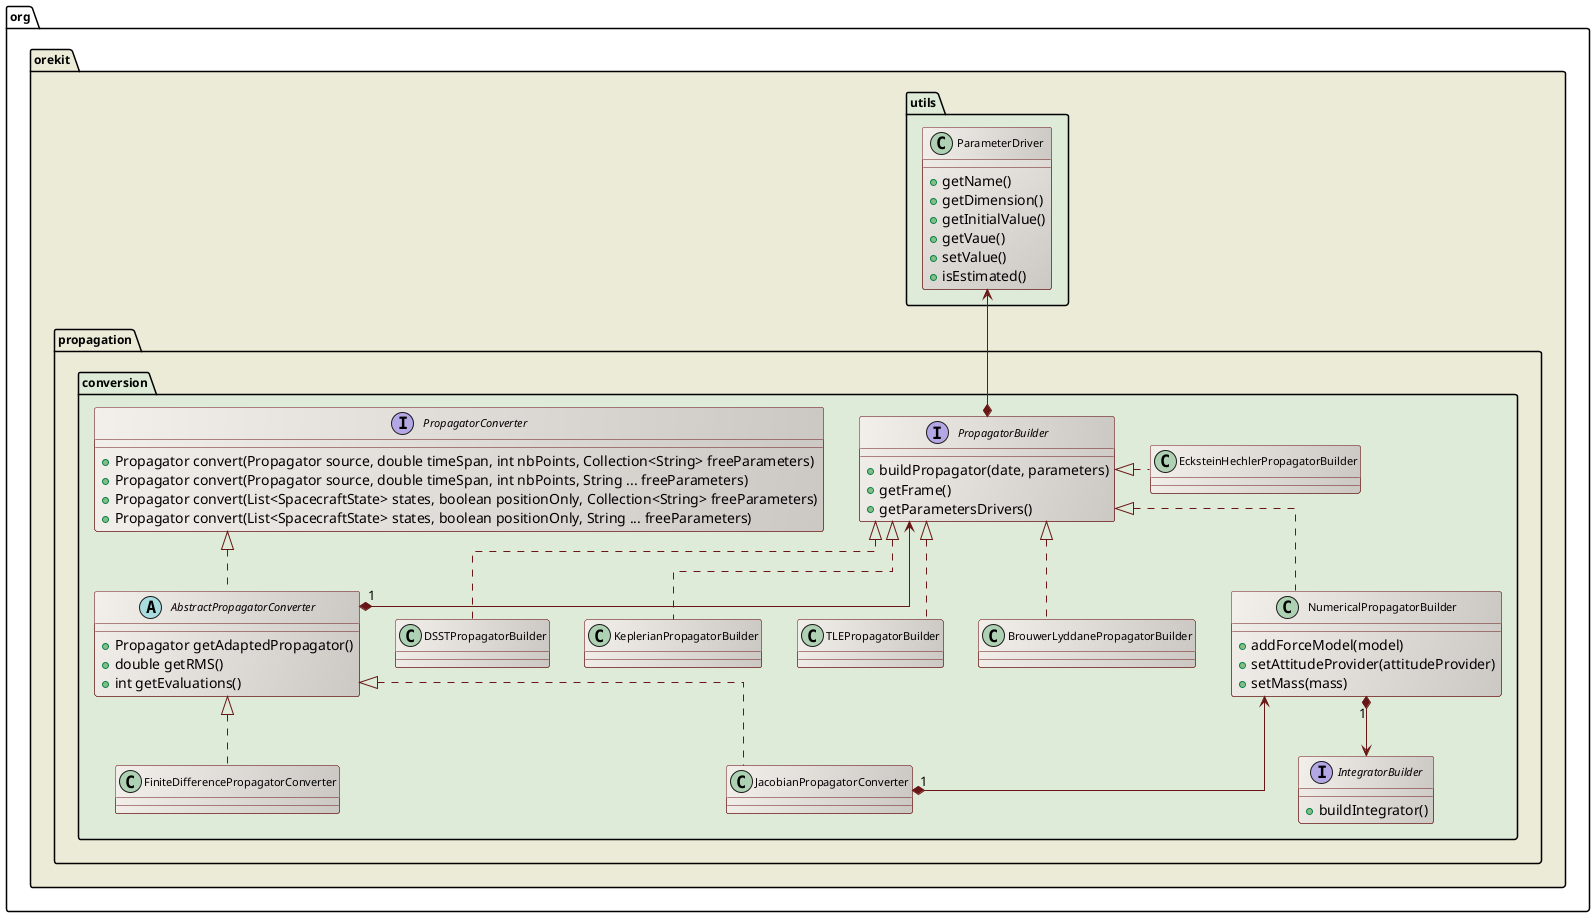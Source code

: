 ' Copyright 2002-2024 CS GROUP
' Licensed to CS GROUP (CS) under one or more
' contributor license agreements.  See the NOTICE file distributed with
' this work for additional information regarding copyright ownership.
' CS licenses this file to You under the Apache License, Version 2.0
' (the "License"); you may not use this file except in compliance with
' the License.  You may obtain a copy of the License at
'
'   http://www.apache.org/licenses/LICENSE-2.0
'
' Unless required by applicable law or agreed to in writing, software
' distributed under the License is distributed on an "AS IS" BASIS,
' WITHOUT WARRANTIES OR CONDITIONS OF ANY KIND, either express or implied.
' See the License for the specific language governing permissions and
' limitations under the License.
 
@startuml

  skinparam svek                  true
  skinparam ClassBackgroundColor  #F3EFEB/CCC9C5
  skinparam ClassArrowColor       #691616
  skinparam ClassBorderColor      #691616
  skinparam NoteBackgroundColor   #F3EFEB
  skinparam NoteBorderColor       #691616
  skinparam NoteFontColor         #691616
  skinparam ClassFontSize         11
  skinparam PackageFontSize       12
  skinparam linetype              ortho

  package org.orekit #ECEBD8 {
    package utils #DDEBD8 {
      class ParameterDriver {
        +getName()
        +getDimension()
        +getInitialValue()
        +getVaue()
        +setValue()
        +isEstimated()
      }
    }

    package propagation.conversion #DDEBD8 {

      interface PropagatorBuilder {
        +buildPropagator(date, parameters)
        +getFrame()
        +getParametersDrivers()
      }

      class NumericalPropagatorBuilder {
        +addForceModel(model)
        +setAttitudeProvider(attitudeProvider)
        +setMass(mass)
      }

      class DSSTPropagatorBuilder
      class KeplerianPropagatorBuilder
      class TLEPropagatorBuilder
      class EcksteinHechlerPropagatorBuilder
      class BrouwerLyddanePropagatorBuilder

      interface PropagatorConverter {
        +Propagator convert(Propagator source, double timeSpan, int nbPoints, Collection<String> freeParameters)
        +Propagator convert(Propagator source, double timeSpan, int nbPoints, String ... freeParameters)
        +Propagator convert(List<SpacecraftState> states, boolean positionOnly, Collection<String> freeParameters)
        +Propagator convert(List<SpacecraftState> states, boolean positionOnly, String ... freeParameters)
      }

      abstract class AbstractPropagatorConverter {
        +Propagator getAdaptedPropagator()
        +double getRMS()
        +int getEvaluations()
      }

      class FiniteDifferencePropagatorConverter
      class JacobianPropagatorConverter

      interface IntegratorBuilder {
        +buildIntegrator()
      }

      NumericalPropagatorBuilder <-* "1" JacobianPropagatorConverter

      NumericalPropagatorBuilder "1" *--> IntegratorBuilder

      ParameterDriver  <--* PropagatorBuilder
      PropagatorBuilder <|.. NumericalPropagatorBuilder
      PropagatorBuilder <|.. KeplerianPropagatorBuilder
      PropagatorBuilder <|.. TLEPropagatorBuilder
      PropagatorBuilder <|.. DSSTPropagatorBuilder
      PropagatorBuilder <|.. BrouwerLyddanePropagatorBuilder
      PropagatorBuilder <|.right. EcksteinHechlerPropagatorBuilder

      PropagatorConverter <|.. AbstractPropagatorConverter
      AbstractPropagatorConverter <|.. JacobianPropagatorConverter
      AbstractPropagatorConverter <|.. FiniteDifferencePropagatorConverter

      PropagatorBuilder <--* "1" AbstractPropagatorConverter

    }
  }


@enduml

